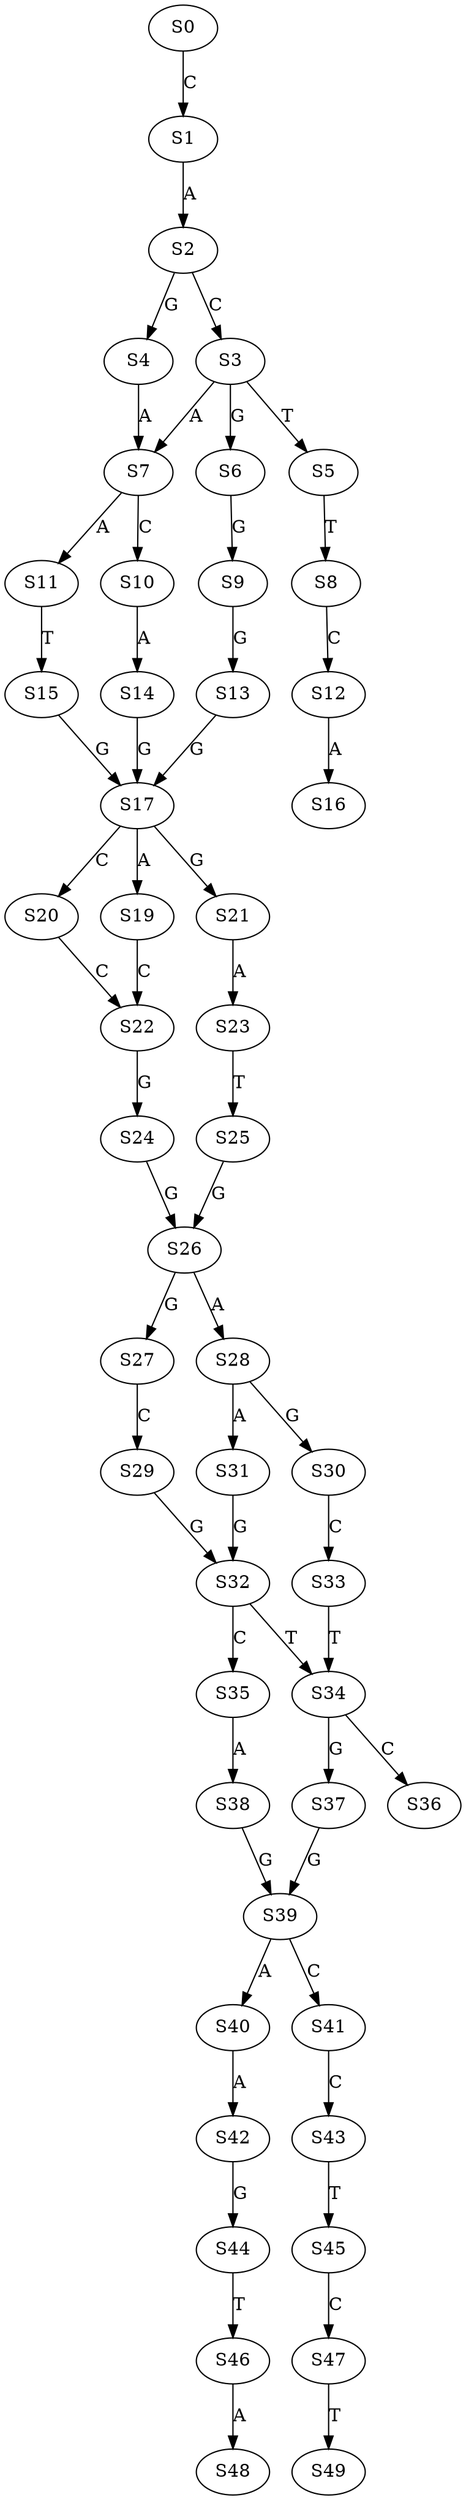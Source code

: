strict digraph  {
	S0 -> S1 [ label = C ];
	S1 -> S2 [ label = A ];
	S2 -> S3 [ label = C ];
	S2 -> S4 [ label = G ];
	S3 -> S5 [ label = T ];
	S3 -> S6 [ label = G ];
	S3 -> S7 [ label = A ];
	S4 -> S7 [ label = A ];
	S5 -> S8 [ label = T ];
	S6 -> S9 [ label = G ];
	S7 -> S10 [ label = C ];
	S7 -> S11 [ label = A ];
	S8 -> S12 [ label = C ];
	S9 -> S13 [ label = G ];
	S10 -> S14 [ label = A ];
	S11 -> S15 [ label = T ];
	S12 -> S16 [ label = A ];
	S13 -> S17 [ label = G ];
	S14 -> S17 [ label = G ];
	S15 -> S17 [ label = G ];
	S17 -> S19 [ label = A ];
	S17 -> S20 [ label = C ];
	S17 -> S21 [ label = G ];
	S19 -> S22 [ label = C ];
	S20 -> S22 [ label = C ];
	S21 -> S23 [ label = A ];
	S22 -> S24 [ label = G ];
	S23 -> S25 [ label = T ];
	S24 -> S26 [ label = G ];
	S25 -> S26 [ label = G ];
	S26 -> S27 [ label = G ];
	S26 -> S28 [ label = A ];
	S27 -> S29 [ label = C ];
	S28 -> S30 [ label = G ];
	S28 -> S31 [ label = A ];
	S29 -> S32 [ label = G ];
	S30 -> S33 [ label = C ];
	S31 -> S32 [ label = G ];
	S32 -> S34 [ label = T ];
	S32 -> S35 [ label = C ];
	S33 -> S34 [ label = T ];
	S34 -> S36 [ label = C ];
	S34 -> S37 [ label = G ];
	S35 -> S38 [ label = A ];
	S37 -> S39 [ label = G ];
	S38 -> S39 [ label = G ];
	S39 -> S40 [ label = A ];
	S39 -> S41 [ label = C ];
	S40 -> S42 [ label = A ];
	S41 -> S43 [ label = C ];
	S42 -> S44 [ label = G ];
	S43 -> S45 [ label = T ];
	S44 -> S46 [ label = T ];
	S45 -> S47 [ label = C ];
	S46 -> S48 [ label = A ];
	S47 -> S49 [ label = T ];
}
